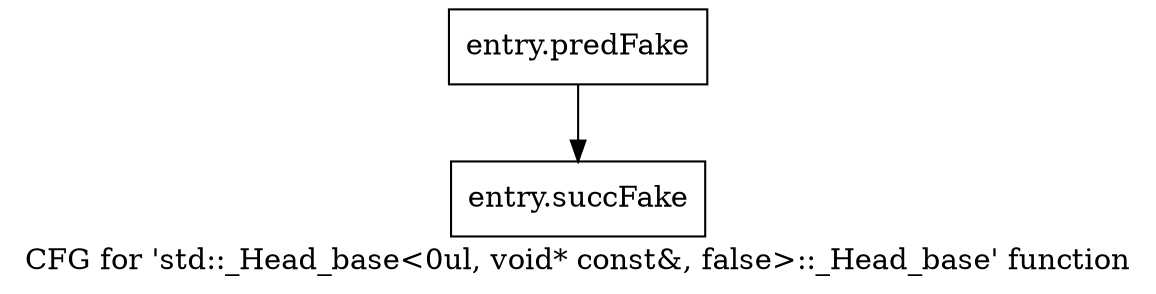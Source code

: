 digraph "CFG for 'std::_Head_base\<0ul, void* const&, false\>::_Head_base' function" {
	label="CFG for 'std::_Head_base\<0ul, void* const&, false\>::_Head_base' function";

	Node0x4356bd0 [shape=record,filename="",linenumber="",label="{entry.predFake}"];
	Node0x4356bd0 -> Node0x4425730[ callList="" memoryops="" filename="/tools/Xilinx/Vitis_HLS/2022.1/tps/lnx64/gcc-8.3.0/lib/gcc/x86_64-pc-linux-gnu/8.3.0/../../../../include/c++/8.3.0/tuple" execusionnum="12"];
	Node0x4425730 [shape=record,filename="/tools/Xilinx/Vitis_HLS/2022.1/tps/lnx64/gcc-8.3.0/lib/gcc/x86_64-pc-linux-gnu/8.3.0/../../../../include/c++/8.3.0/tuple",linenumber="126",label="{entry.succFake}"];
}
